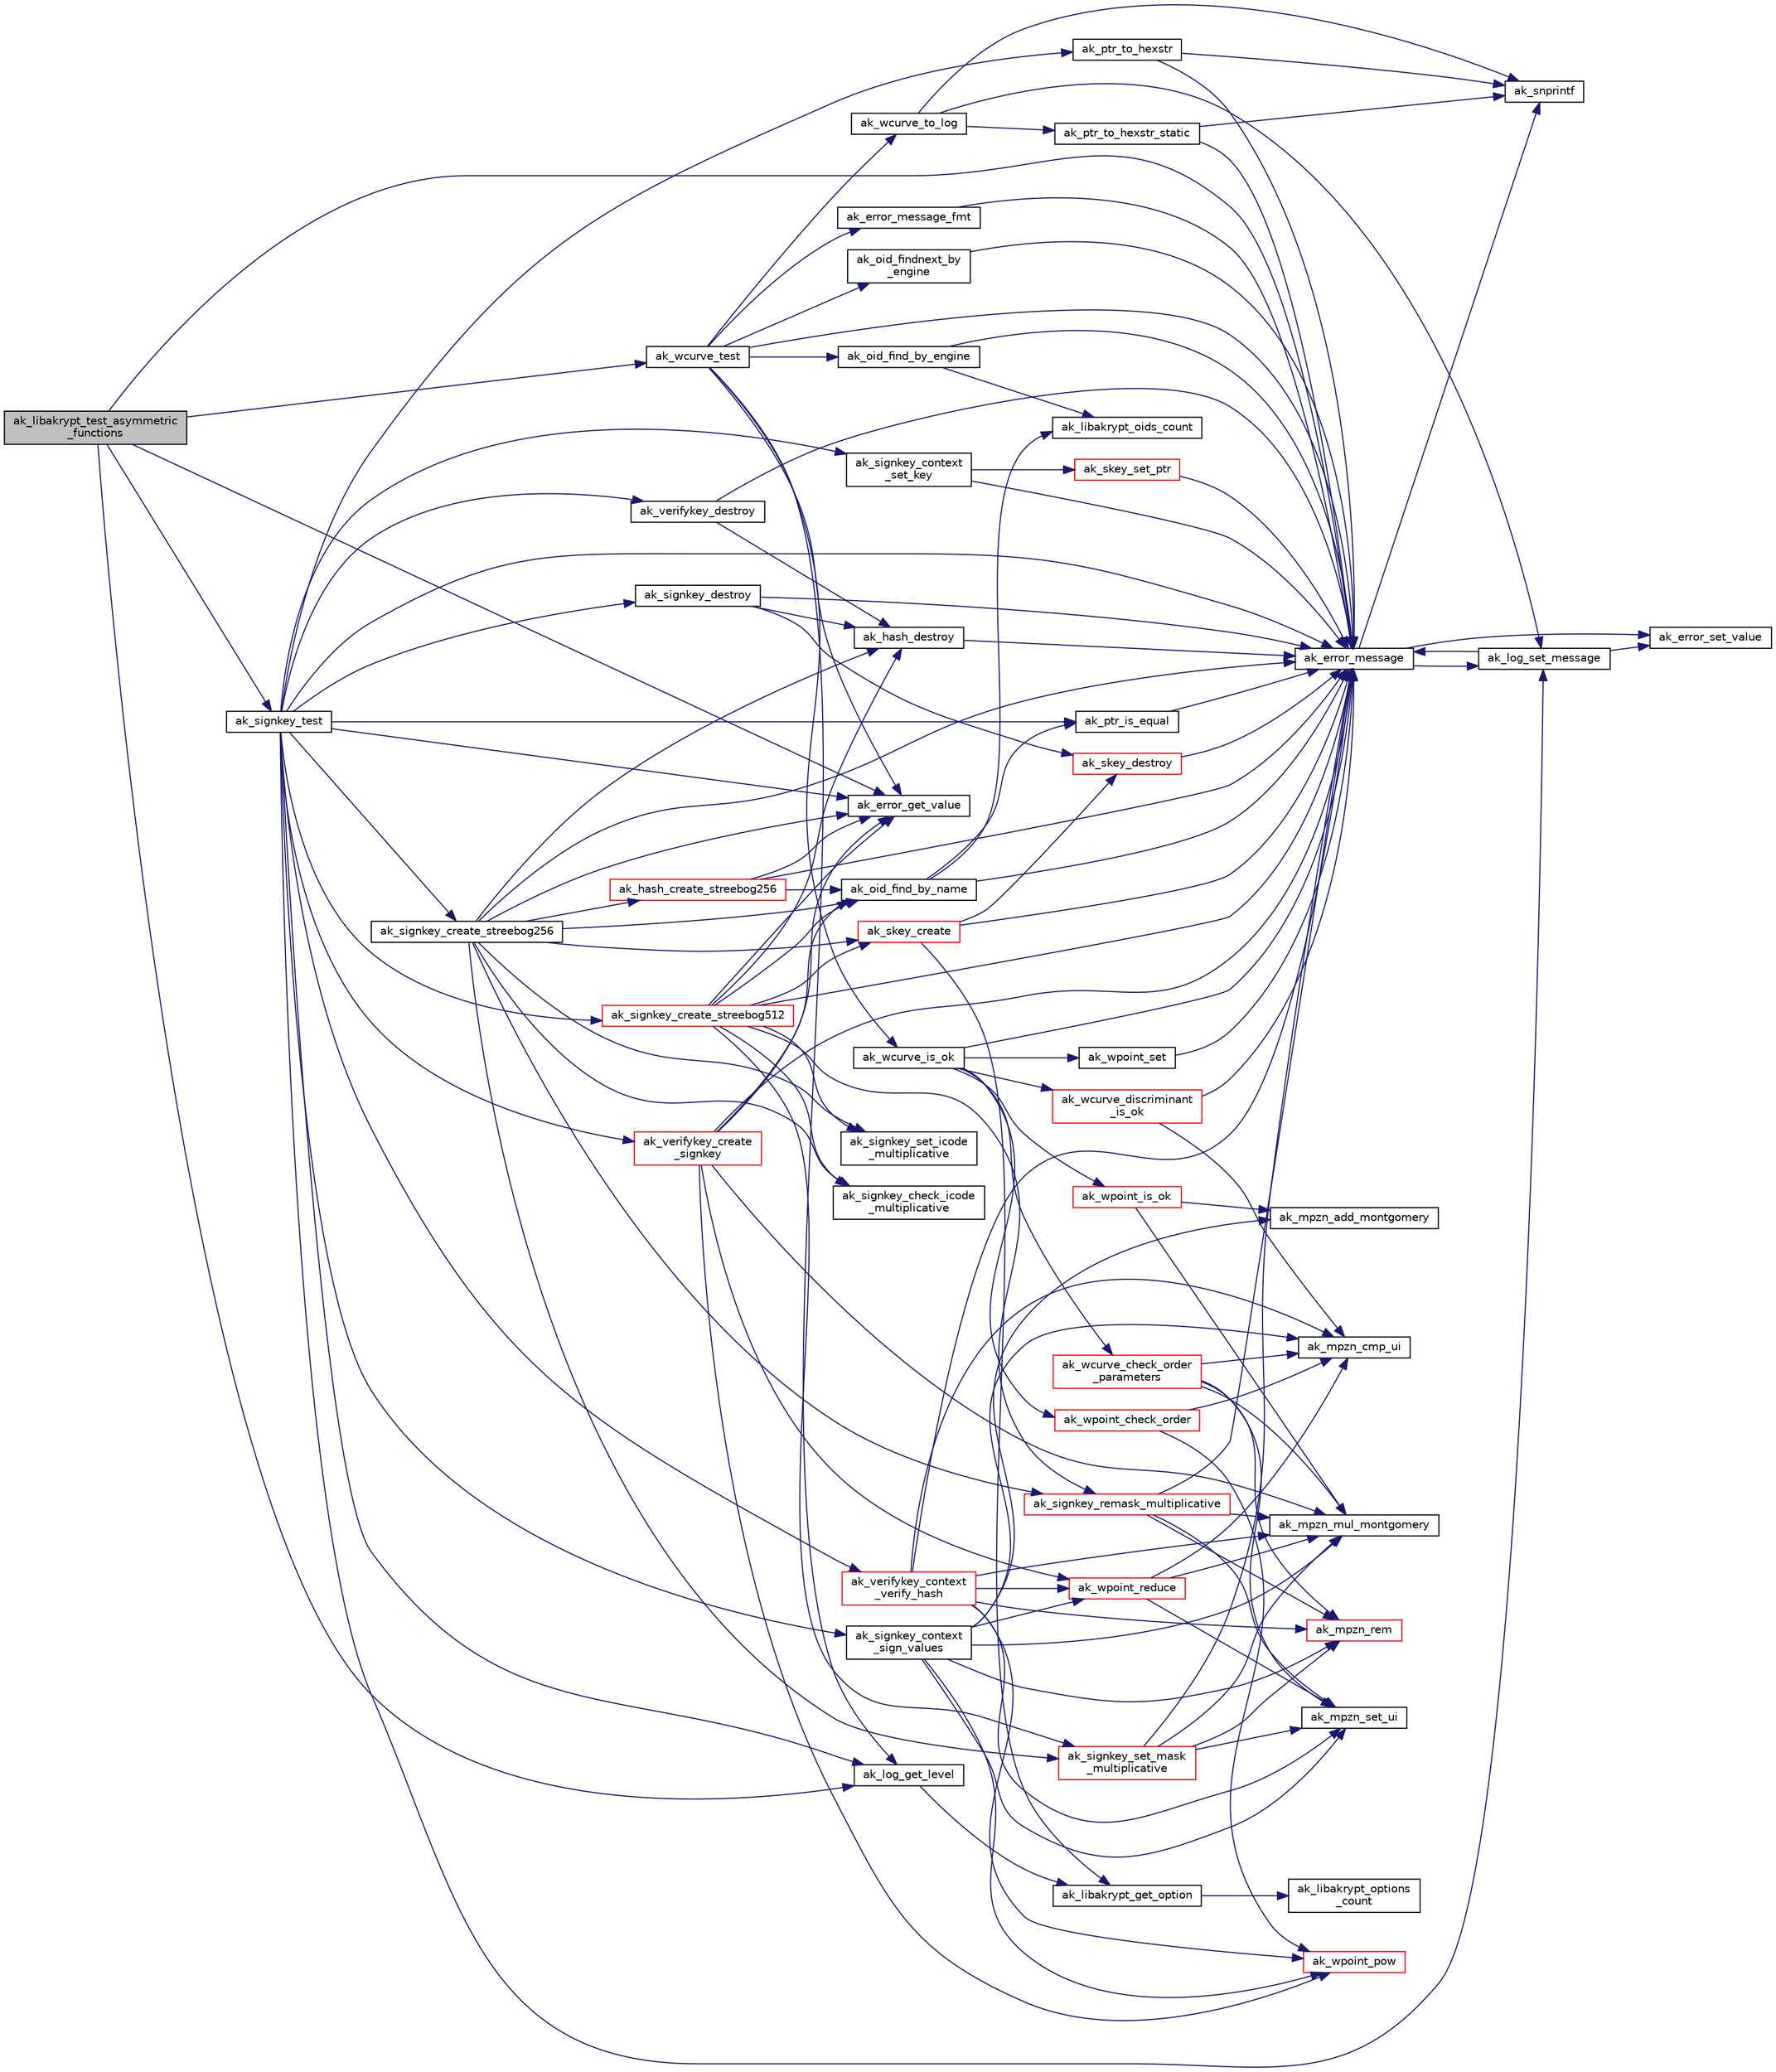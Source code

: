 digraph "ak_libakrypt_test_asymmetric_functions"
{
  edge [fontname="Helvetica",fontsize="10",labelfontname="Helvetica",labelfontsize="10"];
  node [fontname="Helvetica",fontsize="10",shape=record];
  rankdir="LR";
  Node1 [label="ak_libakrypt_test_asymmetric\l_functions",height=0.2,width=0.4,color="black", fillcolor="grey75", style="filled", fontcolor="black"];
  Node1 -> Node2 [color="midnightblue",fontsize="10",style="solid",fontname="Helvetica"];
  Node2 [label="ak_log_get_level",height=0.2,width=0.4,color="black", fillcolor="white", style="filled",URL="$ak__libakrypt_8c.html#acb1b649b3efb839218ab420504436d0b",tooltip="Функция возвращает уровень аудита библиотеки. "];
  Node2 -> Node3 [color="midnightblue",fontsize="10",style="solid",fontname="Helvetica"];
  Node3 [label="ak_libakrypt_get_option",height=0.2,width=0.4,color="black", fillcolor="white", style="filled",URL="$ak__libakrypt_8c.html#a784731c52e26697d5d5fe179f0fb1969",tooltip="Функция возвращает значение опции с заданным именем. "];
  Node3 -> Node4 [color="midnightblue",fontsize="10",style="solid",fontname="Helvetica"];
  Node4 [label="ak_libakrypt_options\l_count",height=0.2,width=0.4,color="black", fillcolor="white", style="filled",URL="$ak__libakrypt_8c.html#a2a9bc8b5608f12451a25dd8a7d278b01",tooltip="Функция возвращает общее количество опций библиотеки. "];
  Node1 -> Node5 [color="midnightblue",fontsize="10",style="solid",fontname="Helvetica"];
  Node5 [label="ak_error_message",height=0.2,width=0.4,color="black", fillcolor="white", style="filled",URL="$ak__log_8c.html#a80a4822cbd184b3cbcc43096126eb52b",tooltip="Вывод сообщений о возникшей в процессе выполнения ошибке. "];
  Node5 -> Node6 [color="midnightblue",fontsize="10",style="solid",fontname="Helvetica"];
  Node6 [label="ak_snprintf",height=0.2,width=0.4,color="black", fillcolor="white", style="filled",URL="$ak__log_8c.html#a129225cc1640b6773cf0a7d629f0dca6",tooltip="Обобщенная реализация функции snprintf для различных компиляторов. "];
  Node5 -> Node7 [color="midnightblue",fontsize="10",style="solid",fontname="Helvetica"];
  Node7 [label="ak_log_set_message",height=0.2,width=0.4,color="black", fillcolor="white", style="filled",URL="$ak__log_8c.html#a25eff854c3f398d72791d04662d0978a",tooltip="Прямой вывод сообщения аудита. "];
  Node7 -> Node8 [color="midnightblue",fontsize="10",style="solid",fontname="Helvetica"];
  Node8 [label="ak_error_set_value",height=0.2,width=0.4,color="black", fillcolor="white", style="filled",URL="$ak__log_8c.html#a700e68d9e88d81489869ba269af25c7b",tooltip="Функция устанавливает значение переменной, хранящей ошибку выполнения программы. "];
  Node7 -> Node5 [color="midnightblue",fontsize="10",style="solid",fontname="Helvetica"];
  Node5 -> Node8 [color="midnightblue",fontsize="10",style="solid",fontname="Helvetica"];
  Node1 -> Node9 [color="midnightblue",fontsize="10",style="solid",fontname="Helvetica"];
  Node9 [label="ak_wcurve_test",height=0.2,width=0.4,color="black", fillcolor="white", style="filled",URL="$ak__curves_8c.html#a7367a068f49b25629f4d7ec1f342659a",tooltip="Функция тестирует все определяемые библиотекой параметры эллиптических кривых, заданных в короткой фо..."];
  Node9 -> Node2 [color="midnightblue",fontsize="10",style="solid",fontname="Helvetica"];
  Node9 -> Node5 [color="midnightblue",fontsize="10",style="solid",fontname="Helvetica"];
  Node9 -> Node10 [color="midnightblue",fontsize="10",style="solid",fontname="Helvetica"];
  Node10 [label="ak_oid_find_by_engine",height=0.2,width=0.4,color="black", fillcolor="white", style="filled",URL="$ak__oid_8c.html#aecfea0c040912d43aed632fd9941b0b0",tooltip="Поиск OID по типу криптографического механизма. "];
  Node10 -> Node11 [color="midnightblue",fontsize="10",style="solid",fontname="Helvetica"];
  Node11 [label="ak_libakrypt_oids_count",height=0.2,width=0.4,color="black", fillcolor="white", style="filled",URL="$ak__oid_8c.html#a40c98c3dad257cd9a3b3a3ce42eab77c",tooltip="Получение количества доступных OID библиотеки. "];
  Node10 -> Node5 [color="midnightblue",fontsize="10",style="solid",fontname="Helvetica"];
  Node9 -> Node12 [color="midnightblue",fontsize="10",style="solid",fontname="Helvetica"];
  Node12 [label="ak_wcurve_is_ok",height=0.2,width=0.4,color="black", fillcolor="white", style="filled",URL="$ak__curves_8c.html#aff617a03d05496bf569b4597891cb0f5",tooltip="Проверка набора параметров эллиптической кривой, заданной в форме Вейерштрасса. "];
  Node12 -> Node5 [color="midnightblue",fontsize="10",style="solid",fontname="Helvetica"];
  Node12 -> Node13 [color="midnightblue",fontsize="10",style="solid",fontname="Helvetica"];
  Node13 [label="ak_wcurve_discriminant\l_is_ok",height=0.2,width=0.4,color="red", fillcolor="white", style="filled",URL="$ak__curves_8c.html#a7021ca8da84c8f0e38a4acf6b19b0358",tooltip="Проверка корректности дискриминанта эллиптической кривой, заданной в форме Вейерштрасса. "];
  Node13 -> Node5 [color="midnightblue",fontsize="10",style="solid",fontname="Helvetica"];
  Node13 -> Node14 [color="midnightblue",fontsize="10",style="solid",fontname="Helvetica"];
  Node14 [label="ak_mpzn_cmp_ui",height=0.2,width=0.4,color="black", fillcolor="white", style="filled",URL="$ak__mpzn_8c.html#ad5a73800b3bc4f1d12c17d45301c574e",tooltip="Сравнение вычета с беззнаковым целым числом (типа ak_uint64) "];
  Node12 -> Node15 [color="midnightblue",fontsize="10",style="solid",fontname="Helvetica"];
  Node15 [label="ak_wpoint_set",height=0.2,width=0.4,color="black", fillcolor="white", style="filled",URL="$ak__curves_8c.html#a91f0e6b15e1a1274c1d9169d4c50913a",tooltip="Инициализация и присвоение контексту значения образующей точки эллиптической кривой. "];
  Node15 -> Node5 [color="midnightblue",fontsize="10",style="solid",fontname="Helvetica"];
  Node12 -> Node16 [color="midnightblue",fontsize="10",style="solid",fontname="Helvetica"];
  Node16 [label="ak_wpoint_is_ok",height=0.2,width=0.4,color="red", fillcolor="white", style="filled",URL="$ak__curves_8c.html#a1c776dbeeceeb9dc25c5a9318c79f8e2",tooltip="Проверка принадлежности точки заданной кривой. "];
  Node16 -> Node17 [color="midnightblue",fontsize="10",style="solid",fontname="Helvetica"];
  Node17 [label="ak_mpzn_mul_montgomery",height=0.2,width=0.4,color="black", fillcolor="white", style="filled",URL="$ak__mpzn_8c.html#af348d554b8750cf921ccc4e15736bdf4",tooltip="Умножение двух вычетов в представлении Монтгомери. "];
  Node16 -> Node18 [color="midnightblue",fontsize="10",style="solid",fontname="Helvetica"];
  Node18 [label="ak_mpzn_add_montgomery",height=0.2,width=0.4,color="black", fillcolor="white", style="filled",URL="$ak__mpzn_8c.html#a062d2921b0e1ae9785c611c51a758762",tooltip="Сложение двух вычетов в представлении Монтгомери. "];
  Node12 -> Node19 [color="midnightblue",fontsize="10",style="solid",fontname="Helvetica"];
  Node19 [label="ak_wpoint_check_order",height=0.2,width=0.4,color="red", fillcolor="white", style="filled",URL="$ak__curves_8c.html#a05de7b3f6a943251d607be245ef72637",tooltip="Проверка порядка заданной точки. "];
  Node19 -> Node20 [color="midnightblue",fontsize="10",style="solid",fontname="Helvetica"];
  Node20 [label="ak_wpoint_pow",height=0.2,width=0.4,color="red", fillcolor="white", style="filled",URL="$ak__curves_8c.html#abcf6200613d7b2f235d15a68d1ace90a",tooltip="Вычисление кратной точки эллиптической кривой. "];
  Node19 -> Node14 [color="midnightblue",fontsize="10",style="solid",fontname="Helvetica"];
  Node12 -> Node21 [color="midnightblue",fontsize="10",style="solid",fontname="Helvetica"];
  Node21 [label="ak_wcurve_check_order\l_parameters",height=0.2,width=0.4,color="red", fillcolor="white", style="filled",URL="$ak__curves_8c.html#ad629f8bf59f6ac943ea6610998455d3b",tooltip="Проверка корректности параметров, необходимых для вычисления по модулю q. "];
  Node21 -> Node22 [color="midnightblue",fontsize="10",style="solid",fontname="Helvetica"];
  Node22 [label="ak_mpzn_rem",height=0.2,width=0.4,color="red", fillcolor="white", style="filled",URL="$ak__mpzn_8c.html#ac4cfaa83700ca59cd67ec1055a16a171",tooltip="Вычисление остатка от деления одного вычета на другой "];
  Node21 -> Node23 [color="midnightblue",fontsize="10",style="solid",fontname="Helvetica"];
  Node23 [label="ak_mpzn_set_ui",height=0.2,width=0.4,color="black", fillcolor="white", style="filled",URL="$ak__mpzn_8c.html#a3038283a8f7a8adc44f81b60d20039c1",tooltip="Присвоение вычету беззнакового целого значения. "];
  Node21 -> Node17 [color="midnightblue",fontsize="10",style="solid",fontname="Helvetica"];
  Node21 -> Node14 [color="midnightblue",fontsize="10",style="solid",fontname="Helvetica"];
  Node9 -> Node24 [color="midnightblue",fontsize="10",style="solid",fontname="Helvetica"];
  Node24 [label="ak_wcurve_to_log",height=0.2,width=0.4,color="black", fillcolor="white", style="filled",URL="$ak__curves_8c.html#a1832405c09e2dd3a3b35d11cd70bdd64",tooltip="Функция выводит в файл аудита значения параметров эллиптической кривой "];
  Node24 -> Node6 [color="midnightblue",fontsize="10",style="solid",fontname="Helvetica"];
  Node24 -> Node25 [color="midnightblue",fontsize="10",style="solid",fontname="Helvetica"];
  Node25 [label="ak_ptr_to_hexstr_static",height=0.2,width=0.4,color="black", fillcolor="white", style="filled",URL="$ak__tools_8c.html#a20fa595a38b20425248b6fe4d6faa069",tooltip="Преобразование области памяти в символьное представление. "];
  Node25 -> Node5 [color="midnightblue",fontsize="10",style="solid",fontname="Helvetica"];
  Node25 -> Node6 [color="midnightblue",fontsize="10",style="solid",fontname="Helvetica"];
  Node24 -> Node7 [color="midnightblue",fontsize="10",style="solid",fontname="Helvetica"];
  Node9 -> Node26 [color="midnightblue",fontsize="10",style="solid",fontname="Helvetica"];
  Node26 [label="ak_error_message_fmt",height=0.2,width=0.4,color="black", fillcolor="white", style="filled",URL="$ak__log_8c.html#af1a0b4eeceb5a222a840dcec204cb547",tooltip="Вывод сообщений о возникшей в процессе выполнения ошибке. "];
  Node26 -> Node5 [color="midnightblue",fontsize="10",style="solid",fontname="Helvetica"];
  Node9 -> Node27 [color="midnightblue",fontsize="10",style="solid",fontname="Helvetica"];
  Node27 [label="ak_oid_findnext_by\l_engine",height=0.2,width=0.4,color="black", fillcolor="white", style="filled",URL="$ak__oid_8c.html#aafa6fb05275136d4004d7a0dee9ef6ba",tooltip="Продолжение поиска OID по типу криптографического механизма. "];
  Node27 -> Node5 [color="midnightblue",fontsize="10",style="solid",fontname="Helvetica"];
  Node9 -> Node28 [color="midnightblue",fontsize="10",style="solid",fontname="Helvetica"];
  Node28 [label="ak_error_get_value",height=0.2,width=0.4,color="black", fillcolor="white", style="filled",URL="$ak__log_8c.html#aa0cdd429c558ca0448ce3a8e9529e920",tooltip="Функция возвращает код последней ошибки выполнения программы. "];
  Node1 -> Node28 [color="midnightblue",fontsize="10",style="solid",fontname="Helvetica"];
  Node1 -> Node29 [color="midnightblue",fontsize="10",style="solid",fontname="Helvetica"];
  Node29 [label="ak_signkey_test",height=0.2,width=0.4,color="black", fillcolor="white", style="filled",URL="$ak__sign_8c.html#aa2df8858fc6d7214483e3c4a9e497c22",tooltip="Выполнение тестовых примеров для алгоритмов выработки и проверки электронной подписи ..."];
  Node29 -> Node2 [color="midnightblue",fontsize="10",style="solid",fontname="Helvetica"];
  Node29 -> Node5 [color="midnightblue",fontsize="10",style="solid",fontname="Helvetica"];
  Node29 -> Node30 [color="midnightblue",fontsize="10",style="solid",fontname="Helvetica"];
  Node30 [label="ak_signkey_create_streebog256",height=0.2,width=0.4,color="black", fillcolor="white", style="filled",URL="$ak__sign_8c.html#af7e5f9b61cc77c04542f7ee9d1ceabe0",tooltip="Инициализация контекста секретного ключа алгоритма ГОСТ Р 34.10-2012. "];
  Node30 -> Node5 [color="midnightblue",fontsize="10",style="solid",fontname="Helvetica"];
  Node30 -> Node31 [color="midnightblue",fontsize="10",style="solid",fontname="Helvetica"];
  Node31 [label="ak_hash_create_streebog256",height=0.2,width=0.4,color="red", fillcolor="white", style="filled",URL="$ak__hash_8h.html#a4577946909e39956e2d41fcc408a53b5",tooltip="Инициализация контекста функции бесключевого хеширования ГОСТ Р 34.11-2012 (Стрибог256). "];
  Node31 -> Node5 [color="midnightblue",fontsize="10",style="solid",fontname="Helvetica"];
  Node31 -> Node32 [color="midnightblue",fontsize="10",style="solid",fontname="Helvetica"];
  Node32 [label="ak_oid_find_by_name",height=0.2,width=0.4,color="black", fillcolor="white", style="filled",URL="$ak__oid_8c.html#a54ed66e94caacfda6aed38210b6b6443",tooltip="Поиск OID его имени. "];
  Node32 -> Node5 [color="midnightblue",fontsize="10",style="solid",fontname="Helvetica"];
  Node32 -> Node33 [color="midnightblue",fontsize="10",style="solid",fontname="Helvetica"];
  Node33 [label="ak_ptr_is_equal",height=0.2,width=0.4,color="black", fillcolor="white", style="filled",URL="$ak__tools_8c.html#aad0f57a8872509185b031a4dca334f98",tooltip="Сравнение двух областей памяти. "];
  Node33 -> Node5 [color="midnightblue",fontsize="10",style="solid",fontname="Helvetica"];
  Node32 -> Node11 [color="midnightblue",fontsize="10",style="solid",fontname="Helvetica"];
  Node31 -> Node28 [color="midnightblue",fontsize="10",style="solid",fontname="Helvetica"];
  Node30 -> Node34 [color="midnightblue",fontsize="10",style="solid",fontname="Helvetica"];
  Node34 [label="ak_skey_create",height=0.2,width=0.4,color="red", fillcolor="white", style="filled",URL="$ak__skey_8c.html#a479a01ca31a364a0afb99fcea7ef240f",tooltip="Инициализация структуры секретного ключа. "];
  Node34 -> Node5 [color="midnightblue",fontsize="10",style="solid",fontname="Helvetica"];
  Node34 -> Node35 [color="midnightblue",fontsize="10",style="solid",fontname="Helvetica"];
  Node35 [label="ak_skey_destroy",height=0.2,width=0.4,color="red", fillcolor="white", style="filled",URL="$ak__skey_8c.html#adde06281c64694f8a92b5399f9fe116a",tooltip="Очистка структуры секретного ключа. "];
  Node35 -> Node5 [color="midnightblue",fontsize="10",style="solid",fontname="Helvetica"];
  Node34 -> Node3 [color="midnightblue",fontsize="10",style="solid",fontname="Helvetica"];
  Node30 -> Node36 [color="midnightblue",fontsize="10",style="solid",fontname="Helvetica"];
  Node36 [label="ak_hash_destroy",height=0.2,width=0.4,color="black", fillcolor="white", style="filled",URL="$ak__hash_8c.html#aea4a84bb72d71f441657796db70a0d99",tooltip="Уничтожение контекста функции хеширования. "];
  Node36 -> Node5 [color="midnightblue",fontsize="10",style="solid",fontname="Helvetica"];
  Node30 -> Node32 [color="midnightblue",fontsize="10",style="solid",fontname="Helvetica"];
  Node30 -> Node28 [color="midnightblue",fontsize="10",style="solid",fontname="Helvetica"];
  Node30 -> Node37 [color="midnightblue",fontsize="10",style="solid",fontname="Helvetica"];
  Node37 [label="ak_signkey_set_mask\l_multiplicative",height=0.2,width=0.4,color="red", fillcolor="white", style="filled",URL="$ak__sign_8c.html#a01e819ce6c6cc69ad45ac760e5d786ca"];
  Node37 -> Node5 [color="midnightblue",fontsize="10",style="solid",fontname="Helvetica"];
  Node37 -> Node22 [color="midnightblue",fontsize="10",style="solid",fontname="Helvetica"];
  Node37 -> Node17 [color="midnightblue",fontsize="10",style="solid",fontname="Helvetica"];
  Node37 -> Node23 [color="midnightblue",fontsize="10",style="solid",fontname="Helvetica"];
  Node30 -> Node38 [color="midnightblue",fontsize="10",style="solid",fontname="Helvetica"];
  Node38 [label="ak_signkey_remask_multiplicative",height=0.2,width=0.4,color="red", fillcolor="white", style="filled",URL="$ak__sign_8c.html#ae7bc40b2ea3f216cdacd2b95376cded1"];
  Node38 -> Node5 [color="midnightblue",fontsize="10",style="solid",fontname="Helvetica"];
  Node38 -> Node22 [color="midnightblue",fontsize="10",style="solid",fontname="Helvetica"];
  Node38 -> Node17 [color="midnightblue",fontsize="10",style="solid",fontname="Helvetica"];
  Node38 -> Node23 [color="midnightblue",fontsize="10",style="solid",fontname="Helvetica"];
  Node30 -> Node39 [color="midnightblue",fontsize="10",style="solid",fontname="Helvetica"];
  Node39 [label="ak_signkey_set_icode\l_multiplicative",height=0.2,width=0.4,color="black", fillcolor="white", style="filled",URL="$ak__sign_8c.html#ad69e68a4e91a0d592048c08824fe2f04"];
  Node30 -> Node40 [color="midnightblue",fontsize="10",style="solid",fontname="Helvetica"];
  Node40 [label="ak_signkey_check_icode\l_multiplicative",height=0.2,width=0.4,color="black", fillcolor="white", style="filled",URL="$ak__sign_8c.html#a4dd191606dfc06aa32833d14bce8a883"];
  Node29 -> Node41 [color="midnightblue",fontsize="10",style="solid",fontname="Helvetica"];
  Node41 [label="ak_signkey_context\l_set_key",height=0.2,width=0.4,color="black", fillcolor="white", style="filled",URL="$ak__sign_8c.html#ae923a77a19281abd1e3e0636e100977f",tooltip="Присвоение секретному ключу электронной подписи константного (заранее заданного) значения. "];
  Node41 -> Node5 [color="midnightblue",fontsize="10",style="solid",fontname="Helvetica"];
  Node41 -> Node42 [color="midnightblue",fontsize="10",style="solid",fontname="Helvetica"];
  Node42 [label="ak_skey_set_ptr",height=0.2,width=0.4,color="red", fillcolor="white", style="filled",URL="$ak__skey_8c.html#a665b1e83d5e884401093eee9fa7da22e",tooltip="Присвоение секретному ключу константного значения. "];
  Node42 -> Node5 [color="midnightblue",fontsize="10",style="solid",fontname="Helvetica"];
  Node29 -> Node43 [color="midnightblue",fontsize="10",style="solid",fontname="Helvetica"];
  Node43 [label="ak_signkey_destroy",height=0.2,width=0.4,color="black", fillcolor="white", style="filled",URL="$ak__sign_8c.html#acad0579fb58310b80f17f709b108f3d0",tooltip="Уничтожение контекста секретного ключа. "];
  Node43 -> Node5 [color="midnightblue",fontsize="10",style="solid",fontname="Helvetica"];
  Node43 -> Node35 [color="midnightblue",fontsize="10",style="solid",fontname="Helvetica"];
  Node43 -> Node36 [color="midnightblue",fontsize="10",style="solid",fontname="Helvetica"];
  Node29 -> Node44 [color="midnightblue",fontsize="10",style="solid",fontname="Helvetica"];
  Node44 [label="ak_signkey_context\l_sign_values",height=0.2,width=0.4,color="black", fillcolor="white", style="filled",URL="$ak__sign_8c.html#af41b5848ca7035135f28b7f85070fdca",tooltip="Выработка электронной подписи для фиксированного значения случайного числа и вычисленного заранее зна..."];
  Node44 -> Node20 [color="midnightblue",fontsize="10",style="solid",fontname="Helvetica"];
  Node44 -> Node45 [color="midnightblue",fontsize="10",style="solid",fontname="Helvetica"];
  Node45 [label="ak_wpoint_reduce",height=0.2,width=0.4,color="red", fillcolor="white", style="filled",URL="$ak__curves_8c.html#a307f1e218e3fa703fdf6c49efb5133f3",tooltip="Приведение проективной точки к аффинному виду. "];
  Node45 -> Node14 [color="midnightblue",fontsize="10",style="solid",fontname="Helvetica"];
  Node45 -> Node23 [color="midnightblue",fontsize="10",style="solid",fontname="Helvetica"];
  Node45 -> Node17 [color="midnightblue",fontsize="10",style="solid",fontname="Helvetica"];
  Node44 -> Node22 [color="midnightblue",fontsize="10",style="solid",fontname="Helvetica"];
  Node44 -> Node17 [color="midnightblue",fontsize="10",style="solid",fontname="Helvetica"];
  Node44 -> Node14 [color="midnightblue",fontsize="10",style="solid",fontname="Helvetica"];
  Node44 -> Node23 [color="midnightblue",fontsize="10",style="solid",fontname="Helvetica"];
  Node44 -> Node18 [color="midnightblue",fontsize="10",style="solid",fontname="Helvetica"];
  Node29 -> Node33 [color="midnightblue",fontsize="10",style="solid",fontname="Helvetica"];
  Node29 -> Node7 [color="midnightblue",fontsize="10",style="solid",fontname="Helvetica"];
  Node29 -> Node46 [color="midnightblue",fontsize="10",style="solid",fontname="Helvetica"];
  Node46 [label="ak_ptr_to_hexstr",height=0.2,width=0.4,color="black", fillcolor="white", style="filled",URL="$ak__tools_8c.html#a2975dac532a6f245813cde9a2d3a9909",tooltip="Создание строки символов, содержащей значение заданной области памяти. "];
  Node46 -> Node5 [color="midnightblue",fontsize="10",style="solid",fontname="Helvetica"];
  Node46 -> Node6 [color="midnightblue",fontsize="10",style="solid",fontname="Helvetica"];
  Node29 -> Node47 [color="midnightblue",fontsize="10",style="solid",fontname="Helvetica"];
  Node47 [label="ak_verifykey_create\l_signkey",height=0.2,width=0.4,color="red", fillcolor="white", style="filled",URL="$ak__sign_8c.html#a3e6df87210f7bb7e3cee9bda9d36feba",tooltip="Функция вычисляет открытый ключ (точку эллиптической кривой), соответствующую заданному секретному кл..."];
  Node47 -> Node5 [color="midnightblue",fontsize="10",style="solid",fontname="Helvetica"];
  Node47 -> Node32 [color="midnightblue",fontsize="10",style="solid",fontname="Helvetica"];
  Node47 -> Node28 [color="midnightblue",fontsize="10",style="solid",fontname="Helvetica"];
  Node47 -> Node17 [color="midnightblue",fontsize="10",style="solid",fontname="Helvetica"];
  Node47 -> Node20 [color="midnightblue",fontsize="10",style="solid",fontname="Helvetica"];
  Node47 -> Node45 [color="midnightblue",fontsize="10",style="solid",fontname="Helvetica"];
  Node29 -> Node48 [color="midnightblue",fontsize="10",style="solid",fontname="Helvetica"];
  Node48 [label="ak_verifykey_context\l_verify_hash",height=0.2,width=0.4,color="red", fillcolor="white", style="filled",URL="$ak__sign_8c.html#abffa5da523dc064255e9be2a31bfd0e2",tooltip="Проверка электронной подписи для вычисленного заранее значения хеш-функции. "];
  Node48 -> Node5 [color="midnightblue",fontsize="10",style="solid",fontname="Helvetica"];
  Node48 -> Node22 [color="midnightblue",fontsize="10",style="solid",fontname="Helvetica"];
  Node48 -> Node14 [color="midnightblue",fontsize="10",style="solid",fontname="Helvetica"];
  Node48 -> Node23 [color="midnightblue",fontsize="10",style="solid",fontname="Helvetica"];
  Node48 -> Node17 [color="midnightblue",fontsize="10",style="solid",fontname="Helvetica"];
  Node48 -> Node20 [color="midnightblue",fontsize="10",style="solid",fontname="Helvetica"];
  Node48 -> Node45 [color="midnightblue",fontsize="10",style="solid",fontname="Helvetica"];
  Node29 -> Node49 [color="midnightblue",fontsize="10",style="solid",fontname="Helvetica"];
  Node49 [label="ak_verifykey_destroy",height=0.2,width=0.4,color="black", fillcolor="white", style="filled",URL="$ak__sign_8c.html#ae51780f99f09008f5db4287b45698490",tooltip="Уничтожение контекста открытого ключа. "];
  Node49 -> Node5 [color="midnightblue",fontsize="10",style="solid",fontname="Helvetica"];
  Node49 -> Node36 [color="midnightblue",fontsize="10",style="solid",fontname="Helvetica"];
  Node29 -> Node50 [color="midnightblue",fontsize="10",style="solid",fontname="Helvetica"];
  Node50 [label="ak_signkey_create_streebog512",height=0.2,width=0.4,color="red", fillcolor="white", style="filled",URL="$ak__sign_8c.html#ad7d6978482d0315b8adbb78b4a91be04",tooltip="Инициализация контекста секретного ключа алгоритма ГОСТ Р 34.10-2012. "];
  Node50 -> Node5 [color="midnightblue",fontsize="10",style="solid",fontname="Helvetica"];
  Node50 -> Node34 [color="midnightblue",fontsize="10",style="solid",fontname="Helvetica"];
  Node50 -> Node36 [color="midnightblue",fontsize="10",style="solid",fontname="Helvetica"];
  Node50 -> Node32 [color="midnightblue",fontsize="10",style="solid",fontname="Helvetica"];
  Node50 -> Node28 [color="midnightblue",fontsize="10",style="solid",fontname="Helvetica"];
  Node50 -> Node37 [color="midnightblue",fontsize="10",style="solid",fontname="Helvetica"];
  Node50 -> Node38 [color="midnightblue",fontsize="10",style="solid",fontname="Helvetica"];
  Node50 -> Node39 [color="midnightblue",fontsize="10",style="solid",fontname="Helvetica"];
  Node50 -> Node40 [color="midnightblue",fontsize="10",style="solid",fontname="Helvetica"];
  Node29 -> Node28 [color="midnightblue",fontsize="10",style="solid",fontname="Helvetica"];
}
